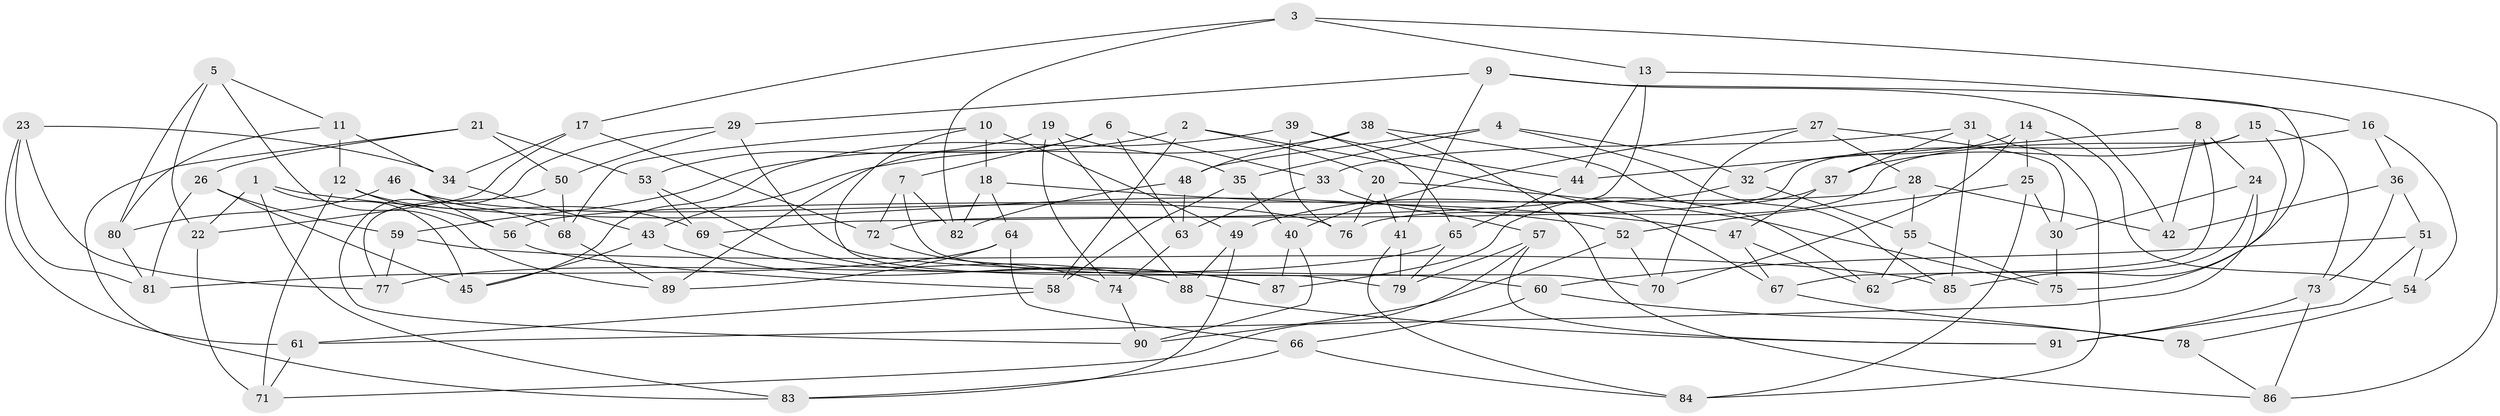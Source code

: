 // coarse degree distribution, {3: 0.14814814814814814, 5: 0.2962962962962963, 4: 0.18518518518518517, 2: 0.037037037037037035, 9: 0.1111111111111111, 10: 0.07407407407407407, 6: 0.037037037037037035, 11: 0.037037037037037035, 7: 0.07407407407407407}
// Generated by graph-tools (version 1.1) at 2025/02/03/04/25 22:02:44]
// undirected, 91 vertices, 182 edges
graph export_dot {
graph [start="1"]
  node [color=gray90,style=filled];
  1;
  2;
  3;
  4;
  5;
  6;
  7;
  8;
  9;
  10;
  11;
  12;
  13;
  14;
  15;
  16;
  17;
  18;
  19;
  20;
  21;
  22;
  23;
  24;
  25;
  26;
  27;
  28;
  29;
  30;
  31;
  32;
  33;
  34;
  35;
  36;
  37;
  38;
  39;
  40;
  41;
  42;
  43;
  44;
  45;
  46;
  47;
  48;
  49;
  50;
  51;
  52;
  53;
  54;
  55;
  56;
  57;
  58;
  59;
  60;
  61;
  62;
  63;
  64;
  65;
  66;
  67;
  68;
  69;
  70;
  71;
  72;
  73;
  74;
  75;
  76;
  77;
  78;
  79;
  80;
  81;
  82;
  83;
  84;
  85;
  86;
  87;
  88;
  89;
  90;
  91;
  1 -- 83;
  1 -- 52;
  1 -- 45;
  1 -- 22;
  2 -- 67;
  2 -- 58;
  2 -- 20;
  2 -- 59;
  3 -- 13;
  3 -- 82;
  3 -- 17;
  3 -- 86;
  4 -- 35;
  4 -- 48;
  4 -- 32;
  4 -- 85;
  5 -- 89;
  5 -- 22;
  5 -- 11;
  5 -- 80;
  6 -- 33;
  6 -- 7;
  6 -- 63;
  6 -- 89;
  7 -- 70;
  7 -- 82;
  7 -- 72;
  8 -- 42;
  8 -- 44;
  8 -- 24;
  8 -- 67;
  9 -- 41;
  9 -- 29;
  9 -- 85;
  9 -- 42;
  10 -- 18;
  10 -- 68;
  10 -- 79;
  10 -- 49;
  11 -- 34;
  11 -- 12;
  11 -- 80;
  12 -- 71;
  12 -- 56;
  12 -- 69;
  13 -- 44;
  13 -- 16;
  13 -- 69;
  14 -- 54;
  14 -- 25;
  14 -- 70;
  14 -- 32;
  15 -- 72;
  15 -- 75;
  15 -- 37;
  15 -- 73;
  16 -- 36;
  16 -- 76;
  16 -- 54;
  17 -- 34;
  17 -- 72;
  17 -- 22;
  18 -- 47;
  18 -- 82;
  18 -- 64;
  19 -- 35;
  19 -- 53;
  19 -- 88;
  19 -- 74;
  20 -- 41;
  20 -- 76;
  20 -- 75;
  21 -- 83;
  21 -- 53;
  21 -- 26;
  21 -- 50;
  22 -- 71;
  23 -- 61;
  23 -- 34;
  23 -- 77;
  23 -- 81;
  24 -- 61;
  24 -- 62;
  24 -- 30;
  25 -- 84;
  25 -- 30;
  25 -- 52;
  26 -- 45;
  26 -- 59;
  26 -- 81;
  27 -- 70;
  27 -- 28;
  27 -- 40;
  27 -- 30;
  28 -- 56;
  28 -- 55;
  28 -- 42;
  29 -- 90;
  29 -- 60;
  29 -- 50;
  30 -- 75;
  31 -- 85;
  31 -- 37;
  31 -- 33;
  31 -- 84;
  32 -- 55;
  32 -- 49;
  33 -- 63;
  33 -- 57;
  34 -- 43;
  35 -- 40;
  35 -- 58;
  36 -- 42;
  36 -- 73;
  36 -- 51;
  37 -- 87;
  37 -- 47;
  38 -- 62;
  38 -- 86;
  38 -- 43;
  38 -- 48;
  39 -- 45;
  39 -- 76;
  39 -- 44;
  39 -- 65;
  40 -- 87;
  40 -- 90;
  41 -- 84;
  41 -- 79;
  43 -- 45;
  43 -- 87;
  44 -- 65;
  46 -- 68;
  46 -- 76;
  46 -- 80;
  46 -- 56;
  47 -- 62;
  47 -- 67;
  48 -- 63;
  48 -- 82;
  49 -- 88;
  49 -- 83;
  50 -- 68;
  50 -- 77;
  51 -- 54;
  51 -- 91;
  51 -- 60;
  52 -- 90;
  52 -- 70;
  53 -- 69;
  53 -- 87;
  54 -- 78;
  55 -- 62;
  55 -- 75;
  56 -- 58;
  57 -- 91;
  57 -- 71;
  57 -- 79;
  58 -- 61;
  59 -- 77;
  59 -- 85;
  60 -- 78;
  60 -- 66;
  61 -- 71;
  63 -- 74;
  64 -- 81;
  64 -- 66;
  64 -- 89;
  65 -- 77;
  65 -- 79;
  66 -- 83;
  66 -- 84;
  67 -- 78;
  68 -- 89;
  69 -- 88;
  72 -- 74;
  73 -- 86;
  73 -- 91;
  74 -- 90;
  78 -- 86;
  80 -- 81;
  88 -- 91;
}
